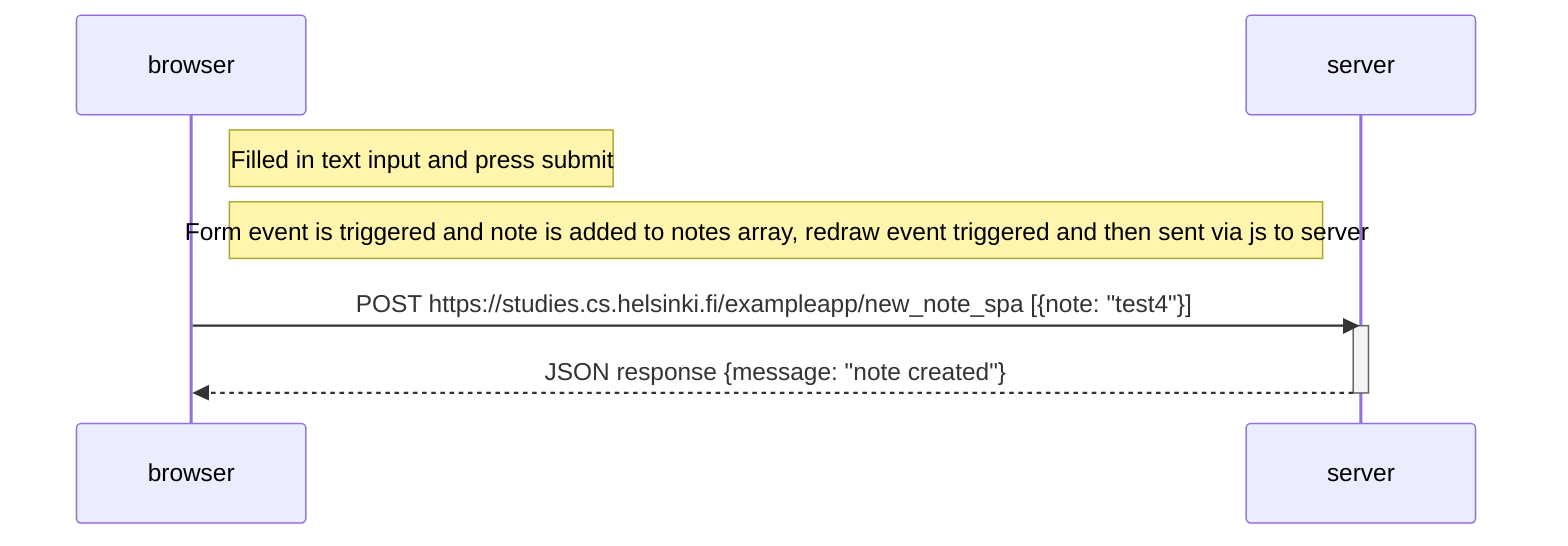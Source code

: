 sequenceDiagram
    participant browser
    participant server

    Note right of browser: Filled in text input and press submit
    Note right of browser: Form event is triggered and note is added to notes array, redraw event triggered and then sent via js to server

    browser->>server: POST https://studies.cs.helsinki.fi/exampleapp/new_note_spa [{note: "test4"}]
    activate server
    server-->>browser: JSON response {message: "note created"}
    deactivate server